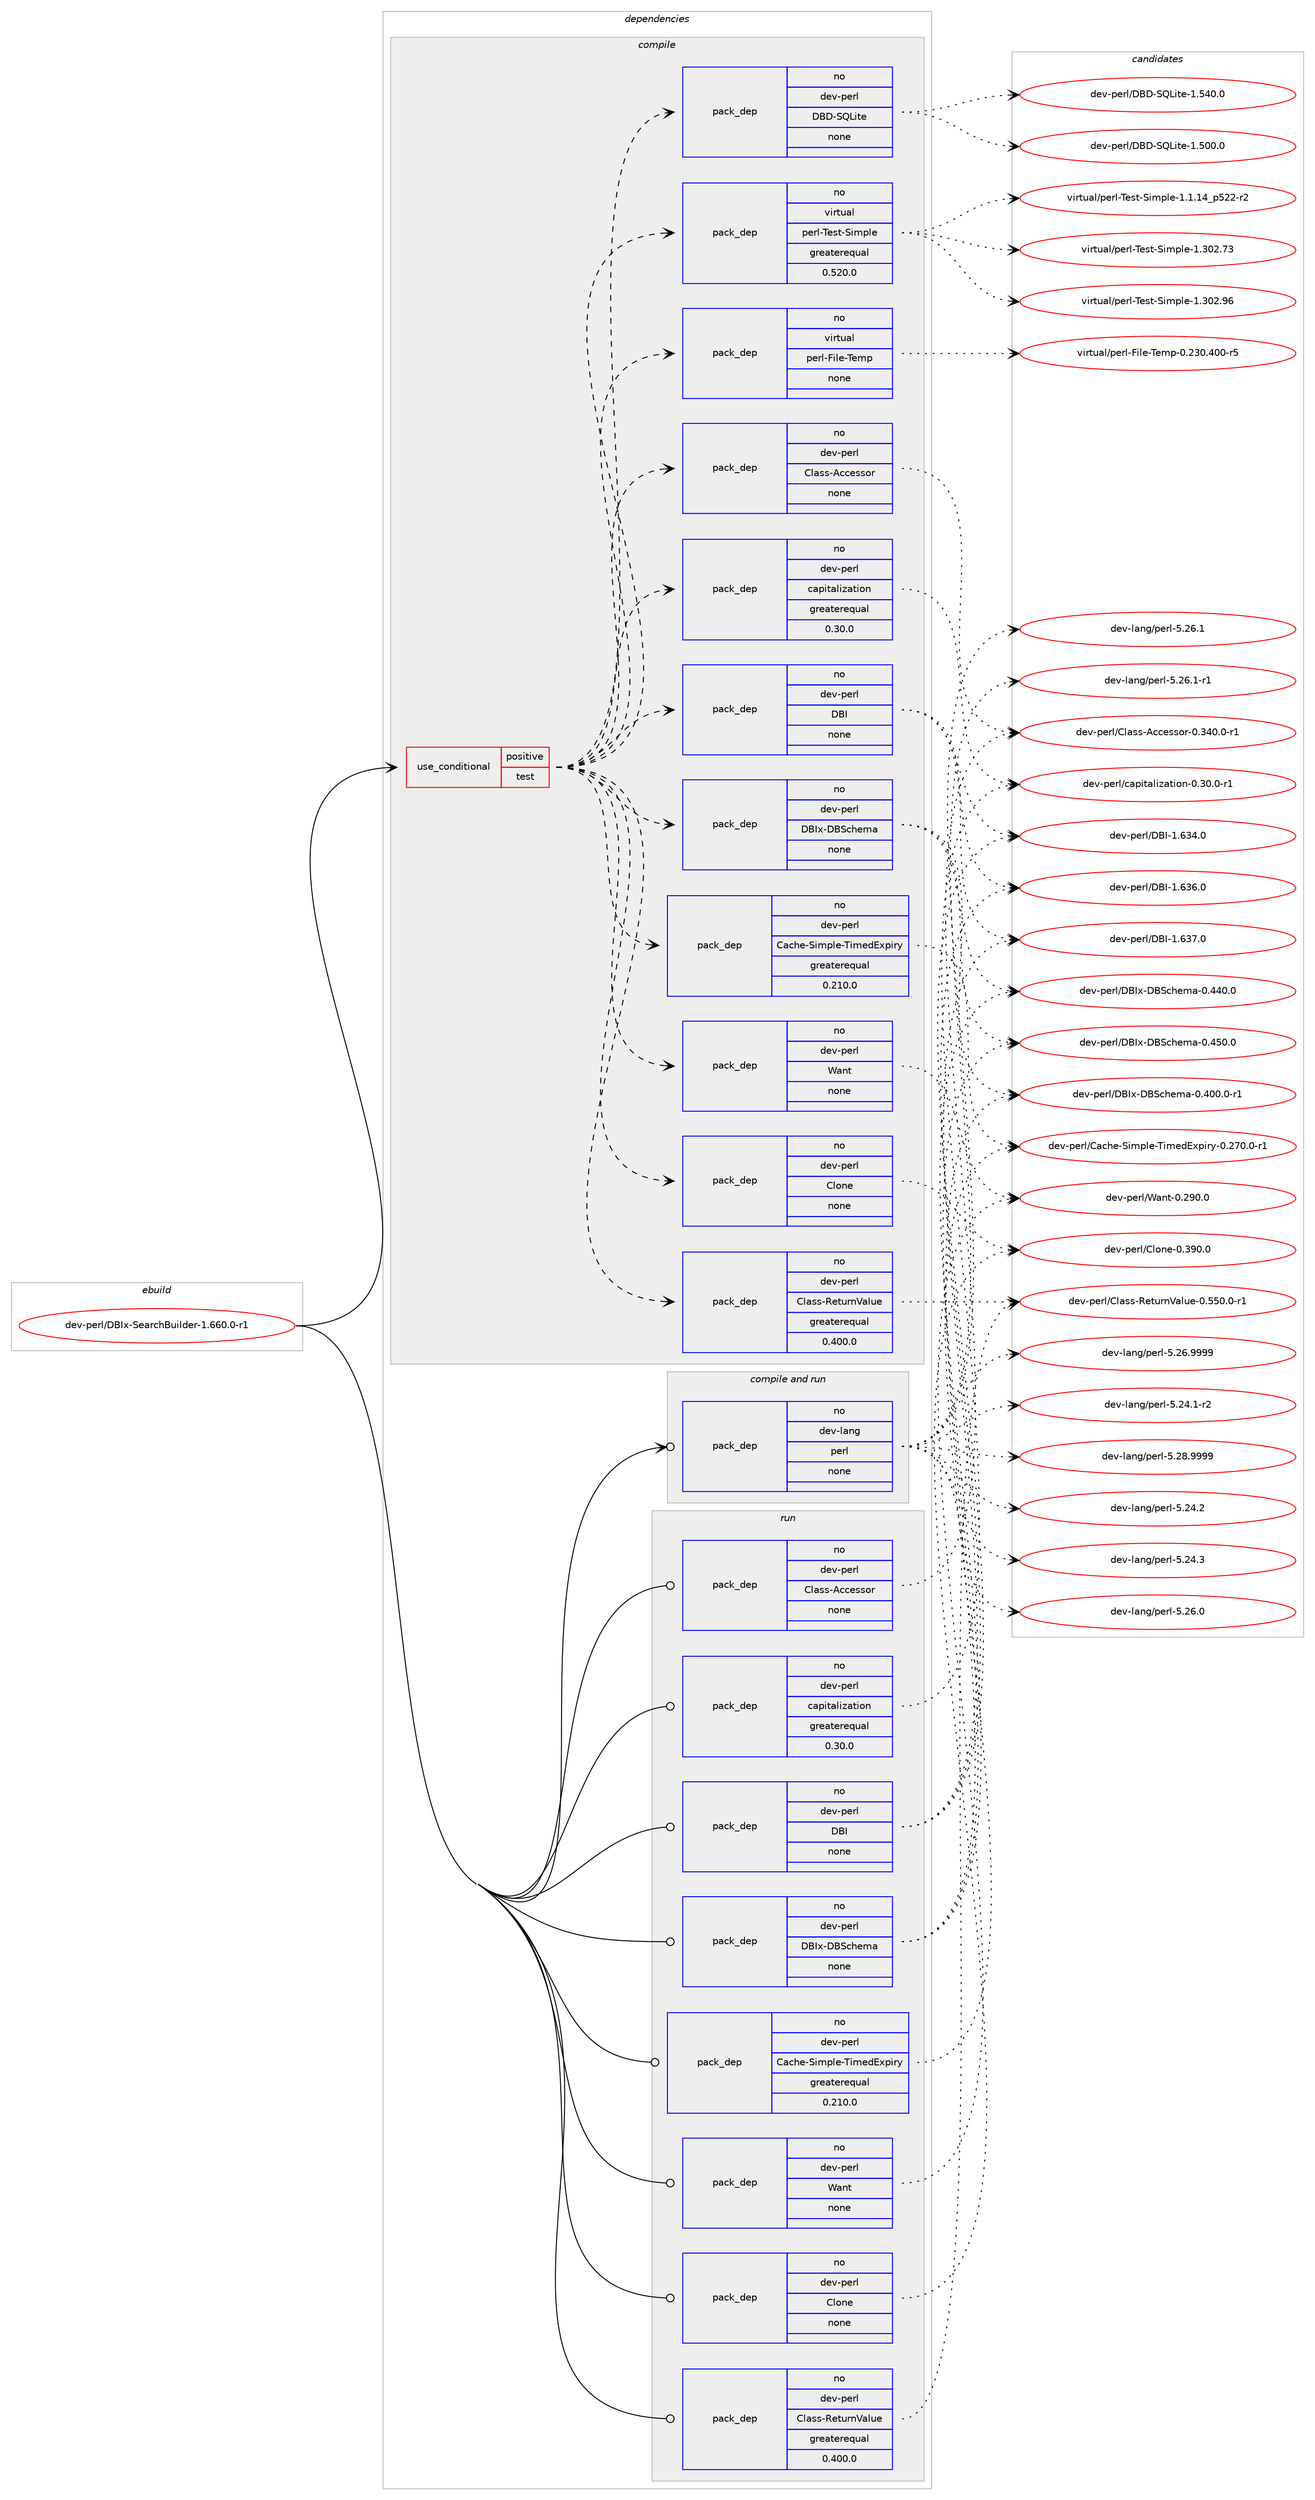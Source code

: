 digraph prolog {

# *************
# Graph options
# *************

newrank=true;
concentrate=true;
compound=true;
graph [rankdir=LR,fontname=Helvetica,fontsize=10,ranksep=1.5];#, ranksep=2.5, nodesep=0.2];
edge  [arrowhead=vee];
node  [fontname=Helvetica,fontsize=10];

# **********
# The ebuild
# **********

subgraph cluster_leftcol {
color=gray;
rank=same;
label=<<i>ebuild</i>>;
id [label="dev-perl/DBIx-SearchBuilder-1.660.0-r1", color=red, width=4, href="../dev-perl/DBIx-SearchBuilder-1.660.0-r1.svg"];
}

# ****************
# The dependencies
# ****************

subgraph cluster_midcol {
color=gray;
label=<<i>dependencies</i>>;
subgraph cluster_compile {
fillcolor="#eeeeee";
style=filled;
label=<<i>compile</i>>;
subgraph cond26974 {
dependency127456 [label=<<TABLE BORDER="0" CELLBORDER="1" CELLSPACING="0" CELLPADDING="4"><TR><TD ROWSPAN="3" CELLPADDING="10">use_conditional</TD></TR><TR><TD>positive</TD></TR><TR><TD>test</TD></TR></TABLE>>, shape=none, color=red];
subgraph pack96814 {
dependency127457 [label=<<TABLE BORDER="0" CELLBORDER="1" CELLSPACING="0" CELLPADDING="4" WIDTH="220"><TR><TD ROWSPAN="6" CELLPADDING="30">pack_dep</TD></TR><TR><TD WIDTH="110">no</TD></TR><TR><TD>dev-perl</TD></TR><TR><TD>Cache-Simple-TimedExpiry</TD></TR><TR><TD>greaterequal</TD></TR><TR><TD>0.210.0</TD></TR></TABLE>>, shape=none, color=blue];
}
dependency127456:e -> dependency127457:w [weight=20,style="dashed",arrowhead="vee"];
subgraph pack96815 {
dependency127458 [label=<<TABLE BORDER="0" CELLBORDER="1" CELLSPACING="0" CELLPADDING="4" WIDTH="220"><TR><TD ROWSPAN="6" CELLPADDING="30">pack_dep</TD></TR><TR><TD WIDTH="110">no</TD></TR><TR><TD>dev-perl</TD></TR><TR><TD>capitalization</TD></TR><TR><TD>greaterequal</TD></TR><TR><TD>0.30.0</TD></TR></TABLE>>, shape=none, color=blue];
}
dependency127456:e -> dependency127458:w [weight=20,style="dashed",arrowhead="vee"];
subgraph pack96816 {
dependency127459 [label=<<TABLE BORDER="0" CELLBORDER="1" CELLSPACING="0" CELLPADDING="4" WIDTH="220"><TR><TD ROWSPAN="6" CELLPADDING="30">pack_dep</TD></TR><TR><TD WIDTH="110">no</TD></TR><TR><TD>dev-perl</TD></TR><TR><TD>Class-ReturnValue</TD></TR><TR><TD>greaterequal</TD></TR><TR><TD>0.400.0</TD></TR></TABLE>>, shape=none, color=blue];
}
dependency127456:e -> dependency127459:w [weight=20,style="dashed",arrowhead="vee"];
subgraph pack96817 {
dependency127460 [label=<<TABLE BORDER="0" CELLBORDER="1" CELLSPACING="0" CELLPADDING="4" WIDTH="220"><TR><TD ROWSPAN="6" CELLPADDING="30">pack_dep</TD></TR><TR><TD WIDTH="110">no</TD></TR><TR><TD>dev-perl</TD></TR><TR><TD>Class-Accessor</TD></TR><TR><TD>none</TD></TR><TR><TD></TD></TR></TABLE>>, shape=none, color=blue];
}
dependency127456:e -> dependency127460:w [weight=20,style="dashed",arrowhead="vee"];
subgraph pack96818 {
dependency127461 [label=<<TABLE BORDER="0" CELLBORDER="1" CELLSPACING="0" CELLPADDING="4" WIDTH="220"><TR><TD ROWSPAN="6" CELLPADDING="30">pack_dep</TD></TR><TR><TD WIDTH="110">no</TD></TR><TR><TD>dev-perl</TD></TR><TR><TD>Clone</TD></TR><TR><TD>none</TD></TR><TR><TD></TD></TR></TABLE>>, shape=none, color=blue];
}
dependency127456:e -> dependency127461:w [weight=20,style="dashed",arrowhead="vee"];
subgraph pack96819 {
dependency127462 [label=<<TABLE BORDER="0" CELLBORDER="1" CELLSPACING="0" CELLPADDING="4" WIDTH="220"><TR><TD ROWSPAN="6" CELLPADDING="30">pack_dep</TD></TR><TR><TD WIDTH="110">no</TD></TR><TR><TD>dev-perl</TD></TR><TR><TD>DBI</TD></TR><TR><TD>none</TD></TR><TR><TD></TD></TR></TABLE>>, shape=none, color=blue];
}
dependency127456:e -> dependency127462:w [weight=20,style="dashed",arrowhead="vee"];
subgraph pack96820 {
dependency127463 [label=<<TABLE BORDER="0" CELLBORDER="1" CELLSPACING="0" CELLPADDING="4" WIDTH="220"><TR><TD ROWSPAN="6" CELLPADDING="30">pack_dep</TD></TR><TR><TD WIDTH="110">no</TD></TR><TR><TD>dev-perl</TD></TR><TR><TD>DBIx-DBSchema</TD></TR><TR><TD>none</TD></TR><TR><TD></TD></TR></TABLE>>, shape=none, color=blue];
}
dependency127456:e -> dependency127463:w [weight=20,style="dashed",arrowhead="vee"];
subgraph pack96821 {
dependency127464 [label=<<TABLE BORDER="0" CELLBORDER="1" CELLSPACING="0" CELLPADDING="4" WIDTH="220"><TR><TD ROWSPAN="6" CELLPADDING="30">pack_dep</TD></TR><TR><TD WIDTH="110">no</TD></TR><TR><TD>dev-perl</TD></TR><TR><TD>Want</TD></TR><TR><TD>none</TD></TR><TR><TD></TD></TR></TABLE>>, shape=none, color=blue];
}
dependency127456:e -> dependency127464:w [weight=20,style="dashed",arrowhead="vee"];
subgraph pack96822 {
dependency127465 [label=<<TABLE BORDER="0" CELLBORDER="1" CELLSPACING="0" CELLPADDING="4" WIDTH="220"><TR><TD ROWSPAN="6" CELLPADDING="30">pack_dep</TD></TR><TR><TD WIDTH="110">no</TD></TR><TR><TD>virtual</TD></TR><TR><TD>perl-Test-Simple</TD></TR><TR><TD>greaterequal</TD></TR><TR><TD>0.520.0</TD></TR></TABLE>>, shape=none, color=blue];
}
dependency127456:e -> dependency127465:w [weight=20,style="dashed",arrowhead="vee"];
subgraph pack96823 {
dependency127466 [label=<<TABLE BORDER="0" CELLBORDER="1" CELLSPACING="0" CELLPADDING="4" WIDTH="220"><TR><TD ROWSPAN="6" CELLPADDING="30">pack_dep</TD></TR><TR><TD WIDTH="110">no</TD></TR><TR><TD>dev-perl</TD></TR><TR><TD>DBD-SQLite</TD></TR><TR><TD>none</TD></TR><TR><TD></TD></TR></TABLE>>, shape=none, color=blue];
}
dependency127456:e -> dependency127466:w [weight=20,style="dashed",arrowhead="vee"];
subgraph pack96824 {
dependency127467 [label=<<TABLE BORDER="0" CELLBORDER="1" CELLSPACING="0" CELLPADDING="4" WIDTH="220"><TR><TD ROWSPAN="6" CELLPADDING="30">pack_dep</TD></TR><TR><TD WIDTH="110">no</TD></TR><TR><TD>virtual</TD></TR><TR><TD>perl-File-Temp</TD></TR><TR><TD>none</TD></TR><TR><TD></TD></TR></TABLE>>, shape=none, color=blue];
}
dependency127456:e -> dependency127467:w [weight=20,style="dashed",arrowhead="vee"];
}
id:e -> dependency127456:w [weight=20,style="solid",arrowhead="vee"];
}
subgraph cluster_compileandrun {
fillcolor="#eeeeee";
style=filled;
label=<<i>compile and run</i>>;
subgraph pack96825 {
dependency127468 [label=<<TABLE BORDER="0" CELLBORDER="1" CELLSPACING="0" CELLPADDING="4" WIDTH="220"><TR><TD ROWSPAN="6" CELLPADDING="30">pack_dep</TD></TR><TR><TD WIDTH="110">no</TD></TR><TR><TD>dev-lang</TD></TR><TR><TD>perl</TD></TR><TR><TD>none</TD></TR><TR><TD></TD></TR></TABLE>>, shape=none, color=blue];
}
id:e -> dependency127468:w [weight=20,style="solid",arrowhead="odotvee"];
}
subgraph cluster_run {
fillcolor="#eeeeee";
style=filled;
label=<<i>run</i>>;
subgraph pack96826 {
dependency127469 [label=<<TABLE BORDER="0" CELLBORDER="1" CELLSPACING="0" CELLPADDING="4" WIDTH="220"><TR><TD ROWSPAN="6" CELLPADDING="30">pack_dep</TD></TR><TR><TD WIDTH="110">no</TD></TR><TR><TD>dev-perl</TD></TR><TR><TD>Cache-Simple-TimedExpiry</TD></TR><TR><TD>greaterequal</TD></TR><TR><TD>0.210.0</TD></TR></TABLE>>, shape=none, color=blue];
}
id:e -> dependency127469:w [weight=20,style="solid",arrowhead="odot"];
subgraph pack96827 {
dependency127470 [label=<<TABLE BORDER="0" CELLBORDER="1" CELLSPACING="0" CELLPADDING="4" WIDTH="220"><TR><TD ROWSPAN="6" CELLPADDING="30">pack_dep</TD></TR><TR><TD WIDTH="110">no</TD></TR><TR><TD>dev-perl</TD></TR><TR><TD>Class-Accessor</TD></TR><TR><TD>none</TD></TR><TR><TD></TD></TR></TABLE>>, shape=none, color=blue];
}
id:e -> dependency127470:w [weight=20,style="solid",arrowhead="odot"];
subgraph pack96828 {
dependency127471 [label=<<TABLE BORDER="0" CELLBORDER="1" CELLSPACING="0" CELLPADDING="4" WIDTH="220"><TR><TD ROWSPAN="6" CELLPADDING="30">pack_dep</TD></TR><TR><TD WIDTH="110">no</TD></TR><TR><TD>dev-perl</TD></TR><TR><TD>Class-ReturnValue</TD></TR><TR><TD>greaterequal</TD></TR><TR><TD>0.400.0</TD></TR></TABLE>>, shape=none, color=blue];
}
id:e -> dependency127471:w [weight=20,style="solid",arrowhead="odot"];
subgraph pack96829 {
dependency127472 [label=<<TABLE BORDER="0" CELLBORDER="1" CELLSPACING="0" CELLPADDING="4" WIDTH="220"><TR><TD ROWSPAN="6" CELLPADDING="30">pack_dep</TD></TR><TR><TD WIDTH="110">no</TD></TR><TR><TD>dev-perl</TD></TR><TR><TD>Clone</TD></TR><TR><TD>none</TD></TR><TR><TD></TD></TR></TABLE>>, shape=none, color=blue];
}
id:e -> dependency127472:w [weight=20,style="solid",arrowhead="odot"];
subgraph pack96830 {
dependency127473 [label=<<TABLE BORDER="0" CELLBORDER="1" CELLSPACING="0" CELLPADDING="4" WIDTH="220"><TR><TD ROWSPAN="6" CELLPADDING="30">pack_dep</TD></TR><TR><TD WIDTH="110">no</TD></TR><TR><TD>dev-perl</TD></TR><TR><TD>DBI</TD></TR><TR><TD>none</TD></TR><TR><TD></TD></TR></TABLE>>, shape=none, color=blue];
}
id:e -> dependency127473:w [weight=20,style="solid",arrowhead="odot"];
subgraph pack96831 {
dependency127474 [label=<<TABLE BORDER="0" CELLBORDER="1" CELLSPACING="0" CELLPADDING="4" WIDTH="220"><TR><TD ROWSPAN="6" CELLPADDING="30">pack_dep</TD></TR><TR><TD WIDTH="110">no</TD></TR><TR><TD>dev-perl</TD></TR><TR><TD>DBIx-DBSchema</TD></TR><TR><TD>none</TD></TR><TR><TD></TD></TR></TABLE>>, shape=none, color=blue];
}
id:e -> dependency127474:w [weight=20,style="solid",arrowhead="odot"];
subgraph pack96832 {
dependency127475 [label=<<TABLE BORDER="0" CELLBORDER="1" CELLSPACING="0" CELLPADDING="4" WIDTH="220"><TR><TD ROWSPAN="6" CELLPADDING="30">pack_dep</TD></TR><TR><TD WIDTH="110">no</TD></TR><TR><TD>dev-perl</TD></TR><TR><TD>Want</TD></TR><TR><TD>none</TD></TR><TR><TD></TD></TR></TABLE>>, shape=none, color=blue];
}
id:e -> dependency127475:w [weight=20,style="solid",arrowhead="odot"];
subgraph pack96833 {
dependency127476 [label=<<TABLE BORDER="0" CELLBORDER="1" CELLSPACING="0" CELLPADDING="4" WIDTH="220"><TR><TD ROWSPAN="6" CELLPADDING="30">pack_dep</TD></TR><TR><TD WIDTH="110">no</TD></TR><TR><TD>dev-perl</TD></TR><TR><TD>capitalization</TD></TR><TR><TD>greaterequal</TD></TR><TR><TD>0.30.0</TD></TR></TABLE>>, shape=none, color=blue];
}
id:e -> dependency127476:w [weight=20,style="solid",arrowhead="odot"];
}
}

# **************
# The candidates
# **************

subgraph cluster_choices {
rank=same;
color=gray;
label=<<i>candidates</i>>;

subgraph choice96814 {
color=black;
nodesep=1;
choice1001011184511210111410847679799104101458310510911210810145841051091011006912011210511412145484650554846484511449 [label="dev-perl/Cache-Simple-TimedExpiry-0.270.0-r1", color=red, width=4,href="../dev-perl/Cache-Simple-TimedExpiry-0.270.0-r1.svg"];
dependency127457:e -> choice1001011184511210111410847679799104101458310510911210810145841051091011006912011210511412145484650554846484511449:w [style=dotted,weight="100"];
}
subgraph choice96815 {
color=black;
nodesep=1;
choice100101118451121011141084799971121051169710810512297116105111110454846514846484511449 [label="dev-perl/capitalization-0.30.0-r1", color=red, width=4,href="../dev-perl/capitalization-0.30.0-r1.svg"];
dependency127458:e -> choice100101118451121011141084799971121051169710810512297116105111110454846514846484511449:w [style=dotted,weight="100"];
}
subgraph choice96816 {
color=black;
nodesep=1;
choice100101118451121011141084767108971151154582101116117114110869710811710145484653534846484511449 [label="dev-perl/Class-ReturnValue-0.550.0-r1", color=red, width=4,href="../dev-perl/Class-ReturnValue-0.550.0-r1.svg"];
dependency127459:e -> choice100101118451121011141084767108971151154582101116117114110869710811710145484653534846484511449:w [style=dotted,weight="100"];
}
subgraph choice96817 {
color=black;
nodesep=1;
choice100101118451121011141084767108971151154565999910111511511111445484651524846484511449 [label="dev-perl/Class-Accessor-0.340.0-r1", color=red, width=4,href="../dev-perl/Class-Accessor-0.340.0-r1.svg"];
dependency127460:e -> choice100101118451121011141084767108971151154565999910111511511111445484651524846484511449:w [style=dotted,weight="100"];
}
subgraph choice96818 {
color=black;
nodesep=1;
choice1001011184511210111410847671081111101014548465157484648 [label="dev-perl/Clone-0.390.0", color=red, width=4,href="../dev-perl/Clone-0.390.0.svg"];
dependency127461:e -> choice1001011184511210111410847671081111101014548465157484648:w [style=dotted,weight="100"];
}
subgraph choice96819 {
color=black;
nodesep=1;
choice10010111845112101114108476866734549465451524648 [label="dev-perl/DBI-1.634.0", color=red, width=4,href="../dev-perl/DBI-1.634.0.svg"];
choice10010111845112101114108476866734549465451544648 [label="dev-perl/DBI-1.636.0", color=red, width=4,href="../dev-perl/DBI-1.636.0.svg"];
choice10010111845112101114108476866734549465451554648 [label="dev-perl/DBI-1.637.0", color=red, width=4,href="../dev-perl/DBI-1.637.0.svg"];
dependency127462:e -> choice10010111845112101114108476866734549465451524648:w [style=dotted,weight="100"];
dependency127462:e -> choice10010111845112101114108476866734549465451544648:w [style=dotted,weight="100"];
dependency127462:e -> choice10010111845112101114108476866734549465451554648:w [style=dotted,weight="100"];
}
subgraph choice96820 {
color=black;
nodesep=1;
choice100101118451121011141084768667312045686683991041011099745484652484846484511449 [label="dev-perl/DBIx-DBSchema-0.400.0-r1", color=red, width=4,href="../dev-perl/DBIx-DBSchema-0.400.0-r1.svg"];
choice10010111845112101114108476866731204568668399104101109974548465252484648 [label="dev-perl/DBIx-DBSchema-0.440.0", color=red, width=4,href="../dev-perl/DBIx-DBSchema-0.440.0.svg"];
choice10010111845112101114108476866731204568668399104101109974548465253484648 [label="dev-perl/DBIx-DBSchema-0.450.0", color=red, width=4,href="../dev-perl/DBIx-DBSchema-0.450.0.svg"];
dependency127463:e -> choice100101118451121011141084768667312045686683991041011099745484652484846484511449:w [style=dotted,weight="100"];
dependency127463:e -> choice10010111845112101114108476866731204568668399104101109974548465252484648:w [style=dotted,weight="100"];
dependency127463:e -> choice10010111845112101114108476866731204568668399104101109974548465253484648:w [style=dotted,weight="100"];
}
subgraph choice96821 {
color=black;
nodesep=1;
choice100101118451121011141084787971101164548465057484648 [label="dev-perl/Want-0.290.0", color=red, width=4,href="../dev-perl/Want-0.290.0.svg"];
dependency127464:e -> choice100101118451121011141084787971101164548465057484648:w [style=dotted,weight="100"];
}
subgraph choice96822 {
color=black;
nodesep=1;
choice11810511411611797108471121011141084584101115116458310510911210810145494649464952951125350504511450 [label="virtual/perl-Test-Simple-1.1.14_p522-r2", color=red, width=4,href="../virtual/perl-Test-Simple-1.1.14_p522-r2.svg"];
choice118105114116117971084711210111410845841011151164583105109112108101454946514850465551 [label="virtual/perl-Test-Simple-1.302.73", color=red, width=4,href="../virtual/perl-Test-Simple-1.302.73.svg"];
choice118105114116117971084711210111410845841011151164583105109112108101454946514850465754 [label="virtual/perl-Test-Simple-1.302.96", color=red, width=4,href="../virtual/perl-Test-Simple-1.302.96.svg"];
dependency127465:e -> choice11810511411611797108471121011141084584101115116458310510911210810145494649464952951125350504511450:w [style=dotted,weight="100"];
dependency127465:e -> choice118105114116117971084711210111410845841011151164583105109112108101454946514850465551:w [style=dotted,weight="100"];
dependency127465:e -> choice118105114116117971084711210111410845841011151164583105109112108101454946514850465754:w [style=dotted,weight="100"];
}
subgraph choice96823 {
color=black;
nodesep=1;
choice1001011184511210111410847686668458381761051161014549465348484648 [label="dev-perl/DBD-SQLite-1.500.0", color=red, width=4,href="../dev-perl/DBD-SQLite-1.500.0.svg"];
choice1001011184511210111410847686668458381761051161014549465352484648 [label="dev-perl/DBD-SQLite-1.540.0", color=red, width=4,href="../dev-perl/DBD-SQLite-1.540.0.svg"];
dependency127466:e -> choice1001011184511210111410847686668458381761051161014549465348484648:w [style=dotted,weight="100"];
dependency127466:e -> choice1001011184511210111410847686668458381761051161014549465352484648:w [style=dotted,weight="100"];
}
subgraph choice96824 {
color=black;
nodesep=1;
choice118105114116117971084711210111410845701051081014584101109112454846505148465248484511453 [label="virtual/perl-File-Temp-0.230.400-r5", color=red, width=4,href="../virtual/perl-File-Temp-0.230.400-r5.svg"];
dependency127467:e -> choice118105114116117971084711210111410845701051081014584101109112454846505148465248484511453:w [style=dotted,weight="100"];
}
subgraph choice96825 {
color=black;
nodesep=1;
choice100101118451089711010347112101114108455346505246494511450 [label="dev-lang/perl-5.24.1-r2", color=red, width=4,href="../dev-lang/perl-5.24.1-r2.svg"];
choice10010111845108971101034711210111410845534650524650 [label="dev-lang/perl-5.24.2", color=red, width=4,href="../dev-lang/perl-5.24.2.svg"];
choice10010111845108971101034711210111410845534650524651 [label="dev-lang/perl-5.24.3", color=red, width=4,href="../dev-lang/perl-5.24.3.svg"];
choice10010111845108971101034711210111410845534650544648 [label="dev-lang/perl-5.26.0", color=red, width=4,href="../dev-lang/perl-5.26.0.svg"];
choice10010111845108971101034711210111410845534650544649 [label="dev-lang/perl-5.26.1", color=red, width=4,href="../dev-lang/perl-5.26.1.svg"];
choice100101118451089711010347112101114108455346505446494511449 [label="dev-lang/perl-5.26.1-r1", color=red, width=4,href="../dev-lang/perl-5.26.1-r1.svg"];
choice10010111845108971101034711210111410845534650544657575757 [label="dev-lang/perl-5.26.9999", color=red, width=4,href="../dev-lang/perl-5.26.9999.svg"];
choice10010111845108971101034711210111410845534650564657575757 [label="dev-lang/perl-5.28.9999", color=red, width=4,href="../dev-lang/perl-5.28.9999.svg"];
dependency127468:e -> choice100101118451089711010347112101114108455346505246494511450:w [style=dotted,weight="100"];
dependency127468:e -> choice10010111845108971101034711210111410845534650524650:w [style=dotted,weight="100"];
dependency127468:e -> choice10010111845108971101034711210111410845534650524651:w [style=dotted,weight="100"];
dependency127468:e -> choice10010111845108971101034711210111410845534650544648:w [style=dotted,weight="100"];
dependency127468:e -> choice10010111845108971101034711210111410845534650544649:w [style=dotted,weight="100"];
dependency127468:e -> choice100101118451089711010347112101114108455346505446494511449:w [style=dotted,weight="100"];
dependency127468:e -> choice10010111845108971101034711210111410845534650544657575757:w [style=dotted,weight="100"];
dependency127468:e -> choice10010111845108971101034711210111410845534650564657575757:w [style=dotted,weight="100"];
}
subgraph choice96826 {
color=black;
nodesep=1;
choice1001011184511210111410847679799104101458310510911210810145841051091011006912011210511412145484650554846484511449 [label="dev-perl/Cache-Simple-TimedExpiry-0.270.0-r1", color=red, width=4,href="../dev-perl/Cache-Simple-TimedExpiry-0.270.0-r1.svg"];
dependency127469:e -> choice1001011184511210111410847679799104101458310510911210810145841051091011006912011210511412145484650554846484511449:w [style=dotted,weight="100"];
}
subgraph choice96827 {
color=black;
nodesep=1;
choice100101118451121011141084767108971151154565999910111511511111445484651524846484511449 [label="dev-perl/Class-Accessor-0.340.0-r1", color=red, width=4,href="../dev-perl/Class-Accessor-0.340.0-r1.svg"];
dependency127470:e -> choice100101118451121011141084767108971151154565999910111511511111445484651524846484511449:w [style=dotted,weight="100"];
}
subgraph choice96828 {
color=black;
nodesep=1;
choice100101118451121011141084767108971151154582101116117114110869710811710145484653534846484511449 [label="dev-perl/Class-ReturnValue-0.550.0-r1", color=red, width=4,href="../dev-perl/Class-ReturnValue-0.550.0-r1.svg"];
dependency127471:e -> choice100101118451121011141084767108971151154582101116117114110869710811710145484653534846484511449:w [style=dotted,weight="100"];
}
subgraph choice96829 {
color=black;
nodesep=1;
choice1001011184511210111410847671081111101014548465157484648 [label="dev-perl/Clone-0.390.0", color=red, width=4,href="../dev-perl/Clone-0.390.0.svg"];
dependency127472:e -> choice1001011184511210111410847671081111101014548465157484648:w [style=dotted,weight="100"];
}
subgraph choice96830 {
color=black;
nodesep=1;
choice10010111845112101114108476866734549465451524648 [label="dev-perl/DBI-1.634.0", color=red, width=4,href="../dev-perl/DBI-1.634.0.svg"];
choice10010111845112101114108476866734549465451544648 [label="dev-perl/DBI-1.636.0", color=red, width=4,href="../dev-perl/DBI-1.636.0.svg"];
choice10010111845112101114108476866734549465451554648 [label="dev-perl/DBI-1.637.0", color=red, width=4,href="../dev-perl/DBI-1.637.0.svg"];
dependency127473:e -> choice10010111845112101114108476866734549465451524648:w [style=dotted,weight="100"];
dependency127473:e -> choice10010111845112101114108476866734549465451544648:w [style=dotted,weight="100"];
dependency127473:e -> choice10010111845112101114108476866734549465451554648:w [style=dotted,weight="100"];
}
subgraph choice96831 {
color=black;
nodesep=1;
choice100101118451121011141084768667312045686683991041011099745484652484846484511449 [label="dev-perl/DBIx-DBSchema-0.400.0-r1", color=red, width=4,href="../dev-perl/DBIx-DBSchema-0.400.0-r1.svg"];
choice10010111845112101114108476866731204568668399104101109974548465252484648 [label="dev-perl/DBIx-DBSchema-0.440.0", color=red, width=4,href="../dev-perl/DBIx-DBSchema-0.440.0.svg"];
choice10010111845112101114108476866731204568668399104101109974548465253484648 [label="dev-perl/DBIx-DBSchema-0.450.0", color=red, width=4,href="../dev-perl/DBIx-DBSchema-0.450.0.svg"];
dependency127474:e -> choice100101118451121011141084768667312045686683991041011099745484652484846484511449:w [style=dotted,weight="100"];
dependency127474:e -> choice10010111845112101114108476866731204568668399104101109974548465252484648:w [style=dotted,weight="100"];
dependency127474:e -> choice10010111845112101114108476866731204568668399104101109974548465253484648:w [style=dotted,weight="100"];
}
subgraph choice96832 {
color=black;
nodesep=1;
choice100101118451121011141084787971101164548465057484648 [label="dev-perl/Want-0.290.0", color=red, width=4,href="../dev-perl/Want-0.290.0.svg"];
dependency127475:e -> choice100101118451121011141084787971101164548465057484648:w [style=dotted,weight="100"];
}
subgraph choice96833 {
color=black;
nodesep=1;
choice100101118451121011141084799971121051169710810512297116105111110454846514846484511449 [label="dev-perl/capitalization-0.30.0-r1", color=red, width=4,href="../dev-perl/capitalization-0.30.0-r1.svg"];
dependency127476:e -> choice100101118451121011141084799971121051169710810512297116105111110454846514846484511449:w [style=dotted,weight="100"];
}
}

}
